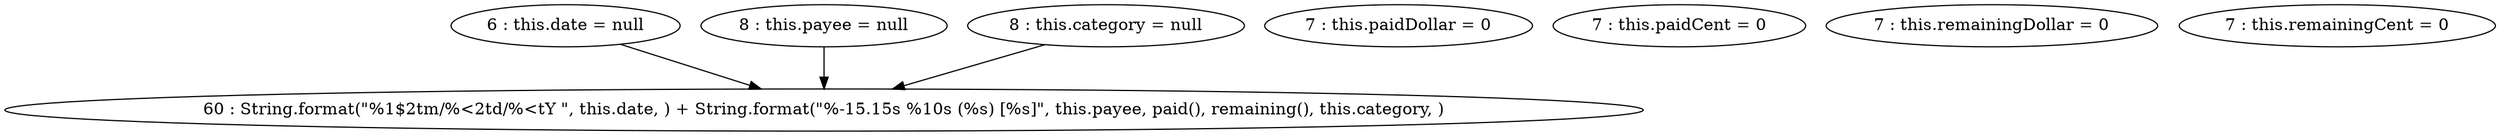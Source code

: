 digraph G {
"6 : this.date = null"
"6 : this.date = null" -> "60 : String.format(\"%1$2tm/%<2td/%<tY \", this.date, ) + String.format(\"%-15.15s %10s (%s) [%s]\", this.payee, paid(), remaining(), this.category, )"
"7 : this.paidDollar = 0"
"7 : this.paidCent = 0"
"7 : this.remainingDollar = 0"
"7 : this.remainingCent = 0"
"8 : this.payee = null"
"8 : this.payee = null" -> "60 : String.format(\"%1$2tm/%<2td/%<tY \", this.date, ) + String.format(\"%-15.15s %10s (%s) [%s]\", this.payee, paid(), remaining(), this.category, )"
"8 : this.category = null"
"8 : this.category = null" -> "60 : String.format(\"%1$2tm/%<2td/%<tY \", this.date, ) + String.format(\"%-15.15s %10s (%s) [%s]\", this.payee, paid(), remaining(), this.category, )"
"60 : String.format(\"%1$2tm/%<2td/%<tY \", this.date, ) + String.format(\"%-15.15s %10s (%s) [%s]\", this.payee, paid(), remaining(), this.category, )"
}
